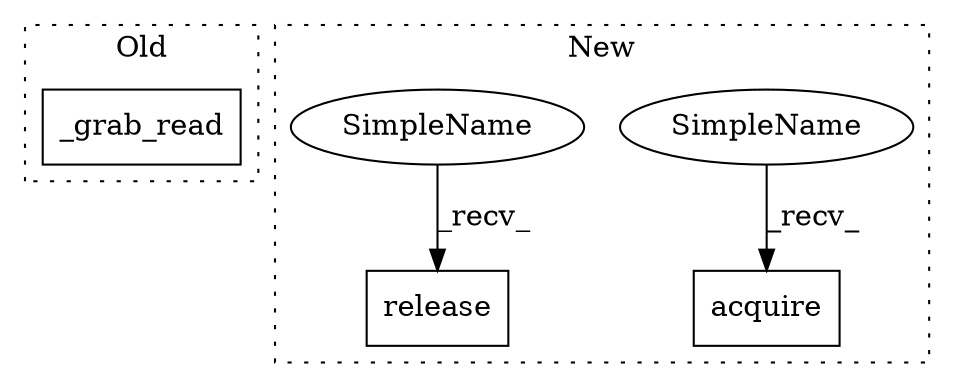 digraph G {
subgraph cluster0 {
1 [label="_grab_read" a="32" s="30882" l="12" shape="box"];
label = "Old";
style="dotted";
}
subgraph cluster1 {
2 [label="acquire" a="32" s="29699" l="9" shape="box"];
3 [label="release" a="32" s="29892" l="9" shape="box"];
4 [label="SimpleName" a="42" s="29694" l="4" shape="ellipse"];
5 [label="SimpleName" a="42" s="29887" l="4" shape="ellipse"];
label = "New";
style="dotted";
}
4 -> 2 [label="_recv_"];
5 -> 3 [label="_recv_"];
}